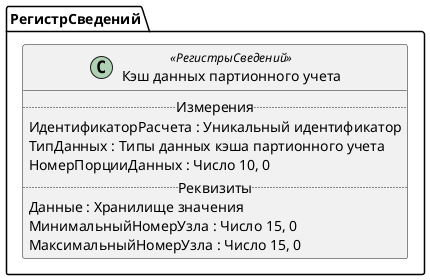 ﻿@startuml КэшДанныхПартионногоУчета
'!include templates.wsd
'..\include templates.wsd
class РегистрСведений.КэшДанныхПартионногоУчета as "Кэш данных партионного учета" <<РегистрыСведений>>
{
..Измерения..
ИдентификаторРасчета : Уникальный идентификатор
ТипДанных : Типы данных кэша партионного учета
НомерПорцииДанных : Число 10, 0
..Реквизиты..
Данные : Хранилище значения
МинимальныйНомерУзла : Число 15, 0
МаксимальныйНомерУзла : Число 15, 0
}
@enduml
